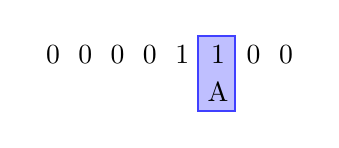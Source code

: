 \begin{tikzpicture}
    \matrix (m) at (0,0) [matrix of nodes] {
        0 & 0 & 0 & 0 & 1 & 1 & 0 & 0 \\
          &   &   &   &   & A\\
    };

    \begin{pgfonlayer}{background}
        \draw[draw=blue!75,fill=blue!25,thick] (m-2-6.south west) rectangle (m-1-6.north east);
    \end{pgfonlayer}
\end{tikzpicture}
